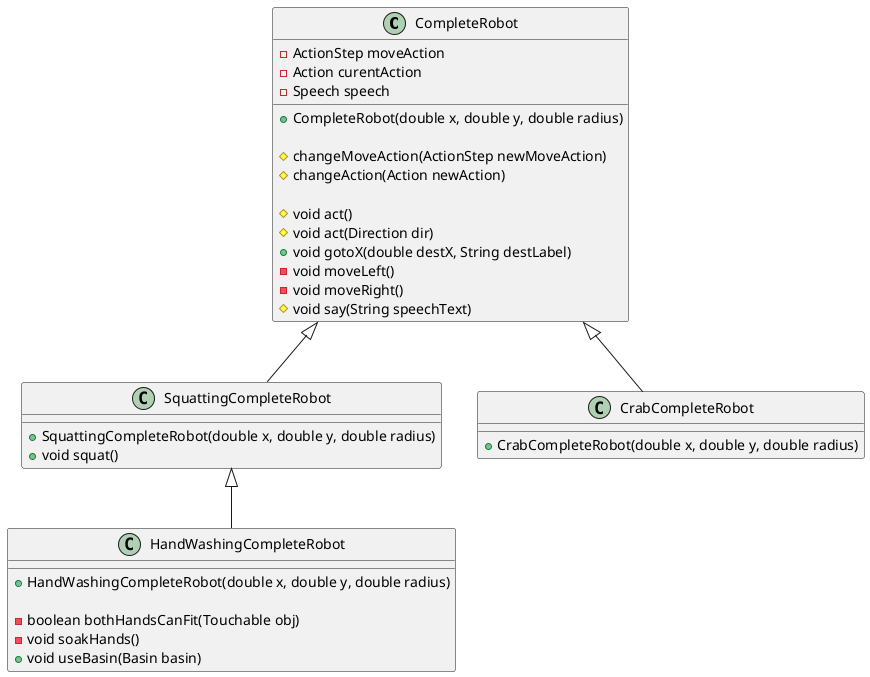 @startuml "OCP Example"

class "CompleteRobot" as CR {
  -ActionStep moveAction
  -Action curentAction
  -Speech speech

  +CompleteRobot(double x, double y, double radius)

  #changeMoveAction(ActionStep newMoveAction)
  #changeAction(Action newAction)

  #void act()
  #void act(Direction dir)
  +void gotoX(double destX, String destLabel)
  -void moveLeft()
  -void moveRight()
  #void say(String speechText)
}

class "SquattingCompleteRobot" as SCR {
  +SquattingCompleteRobot(double x, double y, double radius)
  +void squat()
}

class "HandWashingCompleteRobot" as HWCR {
    +HandWashingCompleteRobot(double x, double y, double radius)
    
    -boolean bothHandsCanFit(Touchable obj)
    -void soakHands()
    +void useBasin(Basin basin)
}

class "CrabCompleteRobot" as CCR {
  +CrabCompleteRobot(double x, double y, double radius)
}
CR <|-- CCR
CR <|-- SCR
SCR <|-- HWCR
@enduml